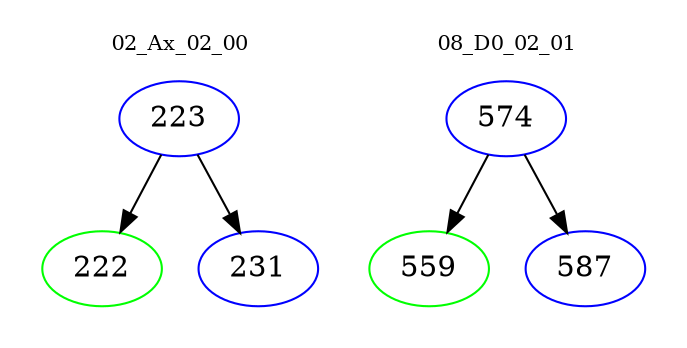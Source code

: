 digraph{
subgraph cluster_0 {
color = white
label = "02_Ax_02_00";
fontsize=10;
T0_223 [label="223", color="blue"]
T0_223 -> T0_222 [color="black"]
T0_222 [label="222", color="green"]
T0_223 -> T0_231 [color="black"]
T0_231 [label="231", color="blue"]
}
subgraph cluster_1 {
color = white
label = "08_D0_02_01";
fontsize=10;
T1_574 [label="574", color="blue"]
T1_574 -> T1_559 [color="black"]
T1_559 [label="559", color="green"]
T1_574 -> T1_587 [color="black"]
T1_587 [label="587", color="blue"]
}
}
